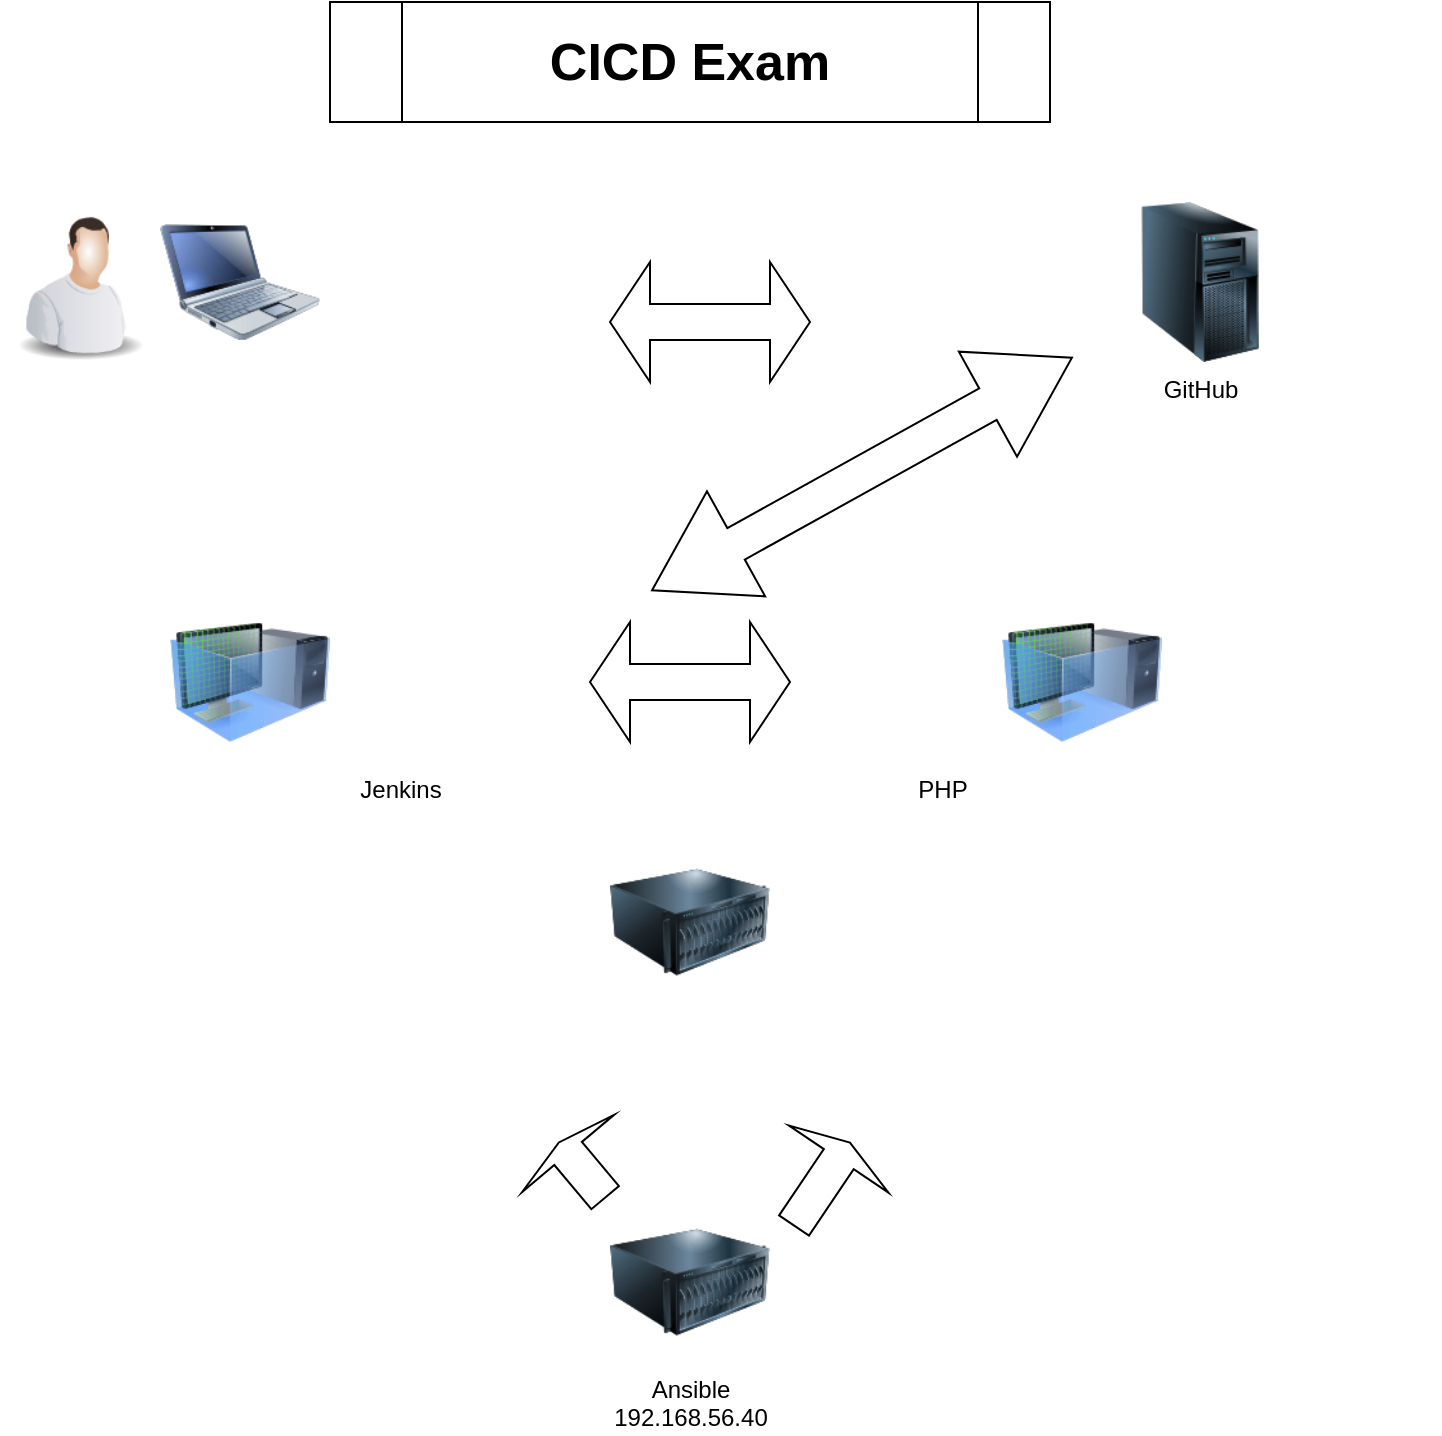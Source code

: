 <mxfile version="12.3.3" type="github" pages="1">
  <diagram id="KN2XUhoYWy7jpF0GCZ8w" name="Page-1">
    <mxGraphModel dx="1182" dy="761" grid="1" gridSize="10" guides="1" tooltips="1" connect="1" arrows="1" fold="1" page="1" pageScale="1" pageWidth="850" pageHeight="1100" math="0" shadow="0">
      <root>
        <mxCell id="0"/>
        <mxCell id="1" parent="0"/>
        <mxCell id="bQyamxY2uDURpc13enPq-7" value="GitHub" style="image;html=1;labelBackgroundColor=#ffffff;image=img/lib/clip_art/computers/Server_Tower_128x128.png" parent="1" vertex="1">
          <mxGeometry x="640" y="120" width="80" height="80" as="geometry"/>
        </mxCell>
        <mxCell id="U8NSz-zDmw5IFP10hMDk-1" value="&lt;div&gt;Ansible&lt;/div&gt;&lt;div&gt;192.168.56.40&lt;br&gt;&lt;/div&gt;" style="image;html=1;labelBackgroundColor=#ffffff;image=img/lib/clip_art/computers/Server_128x128.png" parent="1" vertex="1">
          <mxGeometry x="385" y="620" width="80" height="80" as="geometry"/>
        </mxCell>
        <mxCell id="U8NSz-zDmw5IFP10hMDk-4" value="" style="shape=image;html=1;verticalAlign=top;verticalLabelPosition=bottom;labelBackgroundColor=#ffffff;imageAspect=0;aspect=fixed;image=https://cdn0.iconfinder.com/data/icons/social-glyph/30/github-120.png" parent="1" vertex="1">
          <mxGeometry x="720" y="120" width="80" height="80" as="geometry"/>
        </mxCell>
        <mxCell id="U8NSz-zDmw5IFP10hMDk-5" value="PHP" style="shape=image;html=1;verticalAlign=top;verticalLabelPosition=bottom;labelBackgroundColor=#ffffff;imageAspect=0;aspect=fixed;image=https://cdn4.iconfinder.com/data/icons/vector-brand-logos/40/Docker-128.png" parent="1" vertex="1">
          <mxGeometry x="511" y="320" width="80" height="80" as="geometry"/>
        </mxCell>
        <mxCell id="U8NSz-zDmw5IFP10hMDk-6" value="Jenkins" style="shape=image;html=1;verticalAlign=top;verticalLabelPosition=bottom;labelBackgroundColor=#ffffff;imageAspect=0;aspect=fixed;image=https://cdn4.iconfinder.com/data/icons/vector-brand-logos/40/Docker-128.png" parent="1" vertex="1">
          <mxGeometry x="240" y="320" width="80" height="80" as="geometry"/>
        </mxCell>
        <mxCell id="U8NSz-zDmw5IFP10hMDk-8" value="CICD Exam" style="shape=process;whiteSpace=wrap;html=1;backgroundOutline=1;fontSize=26;fontStyle=1;labelBackgroundColor=#ffffff;" parent="1" vertex="1">
          <mxGeometry x="245" y="20" width="360" height="60" as="geometry"/>
        </mxCell>
        <mxCell id="U8NSz-zDmw5IFP10hMDk-9" value="" style="image;html=1;labelBackgroundColor=#ffffff;image=img/lib/clip_art/computers/Netbook_128x128.png;fontSize=26;" parent="1" vertex="1">
          <mxGeometry x="160" y="120" width="80" height="80" as="geometry"/>
        </mxCell>
        <mxCell id="U8NSz-zDmw5IFP10hMDk-10" value="" style="image;html=1;labelBackgroundColor=#ffffff;image=img/lib/clip_art/people/Worker_Man_128x128.png;fontSize=26;" parent="1" vertex="1">
          <mxGeometry x="80" y="120" width="80" height="80" as="geometry"/>
        </mxCell>
        <mxCell id="U8NSz-zDmw5IFP10hMDk-11" value="" style="shape=doubleArrow;whiteSpace=wrap;html=1;fontSize=26;rotation=-29;" parent="1" vertex="1">
          <mxGeometry x="391" y="226" width="240" height="60" as="geometry"/>
        </mxCell>
        <mxCell id="U8NSz-zDmw5IFP10hMDk-13" value="" style="shape=doubleArrow;whiteSpace=wrap;html=1;fontSize=26;" parent="1" vertex="1">
          <mxGeometry x="375" y="330" width="100" height="60" as="geometry"/>
        </mxCell>
        <mxCell id="U8NSz-zDmw5IFP10hMDk-14" value="" style="shape=doubleArrow;whiteSpace=wrap;html=1;fontSize=26;" parent="1" vertex="1">
          <mxGeometry x="385" y="150" width="100" height="60" as="geometry"/>
        </mxCell>
        <mxCell id="U8NSz-zDmw5IFP10hMDk-17" value="" style="shape=singleArrow;direction=north;whiteSpace=wrap;html=1;labelBackgroundColor=#4D9900;fillColor=none;fontSize=26;rotation=-40;" parent="1" vertex="1">
          <mxGeometry x="341" y="586" width="60" height="36" as="geometry"/>
        </mxCell>
        <mxCell id="U8NSz-zDmw5IFP10hMDk-18" value="" style="shape=singleArrow;direction=north;whiteSpace=wrap;html=1;labelBackgroundColor=#4D9900;fillColor=none;fontSize=26;rotation=34;" parent="1" vertex="1">
          <mxGeometry x="461" y="586" width="60" height="50" as="geometry"/>
        </mxCell>
        <mxCell id="WPTodCgTSqIrbtCGr82f-1" value="" style="image;html=1;labelBackgroundColor=#ffffff;image=img/lib/clip_art/computers/Server_128x128.png" vertex="1" parent="1">
          <mxGeometry x="385" y="440" width="80" height="80" as="geometry"/>
        </mxCell>
        <mxCell id="WPTodCgTSqIrbtCGr82f-2" value="" style="image;html=1;labelBackgroundColor=#ffffff;image=img/lib/clip_art/computers/Virtual_Machine_128x128.png" vertex="1" parent="1">
          <mxGeometry x="165" y="320" width="80" height="80" as="geometry"/>
        </mxCell>
        <mxCell id="WPTodCgTSqIrbtCGr82f-3" value="" style="image;html=1;labelBackgroundColor=#ffffff;image=img/lib/clip_art/computers/Virtual_Machine_128x128.png" vertex="1" parent="1">
          <mxGeometry x="581" y="320" width="80" height="80" as="geometry"/>
        </mxCell>
      </root>
    </mxGraphModel>
  </diagram>
</mxfile>
